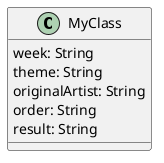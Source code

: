 @startuml "2157960571"


class MyClass{
  week: String
  theme: String
  originalArtist: String
  order: String
  result: String
}




@enduml